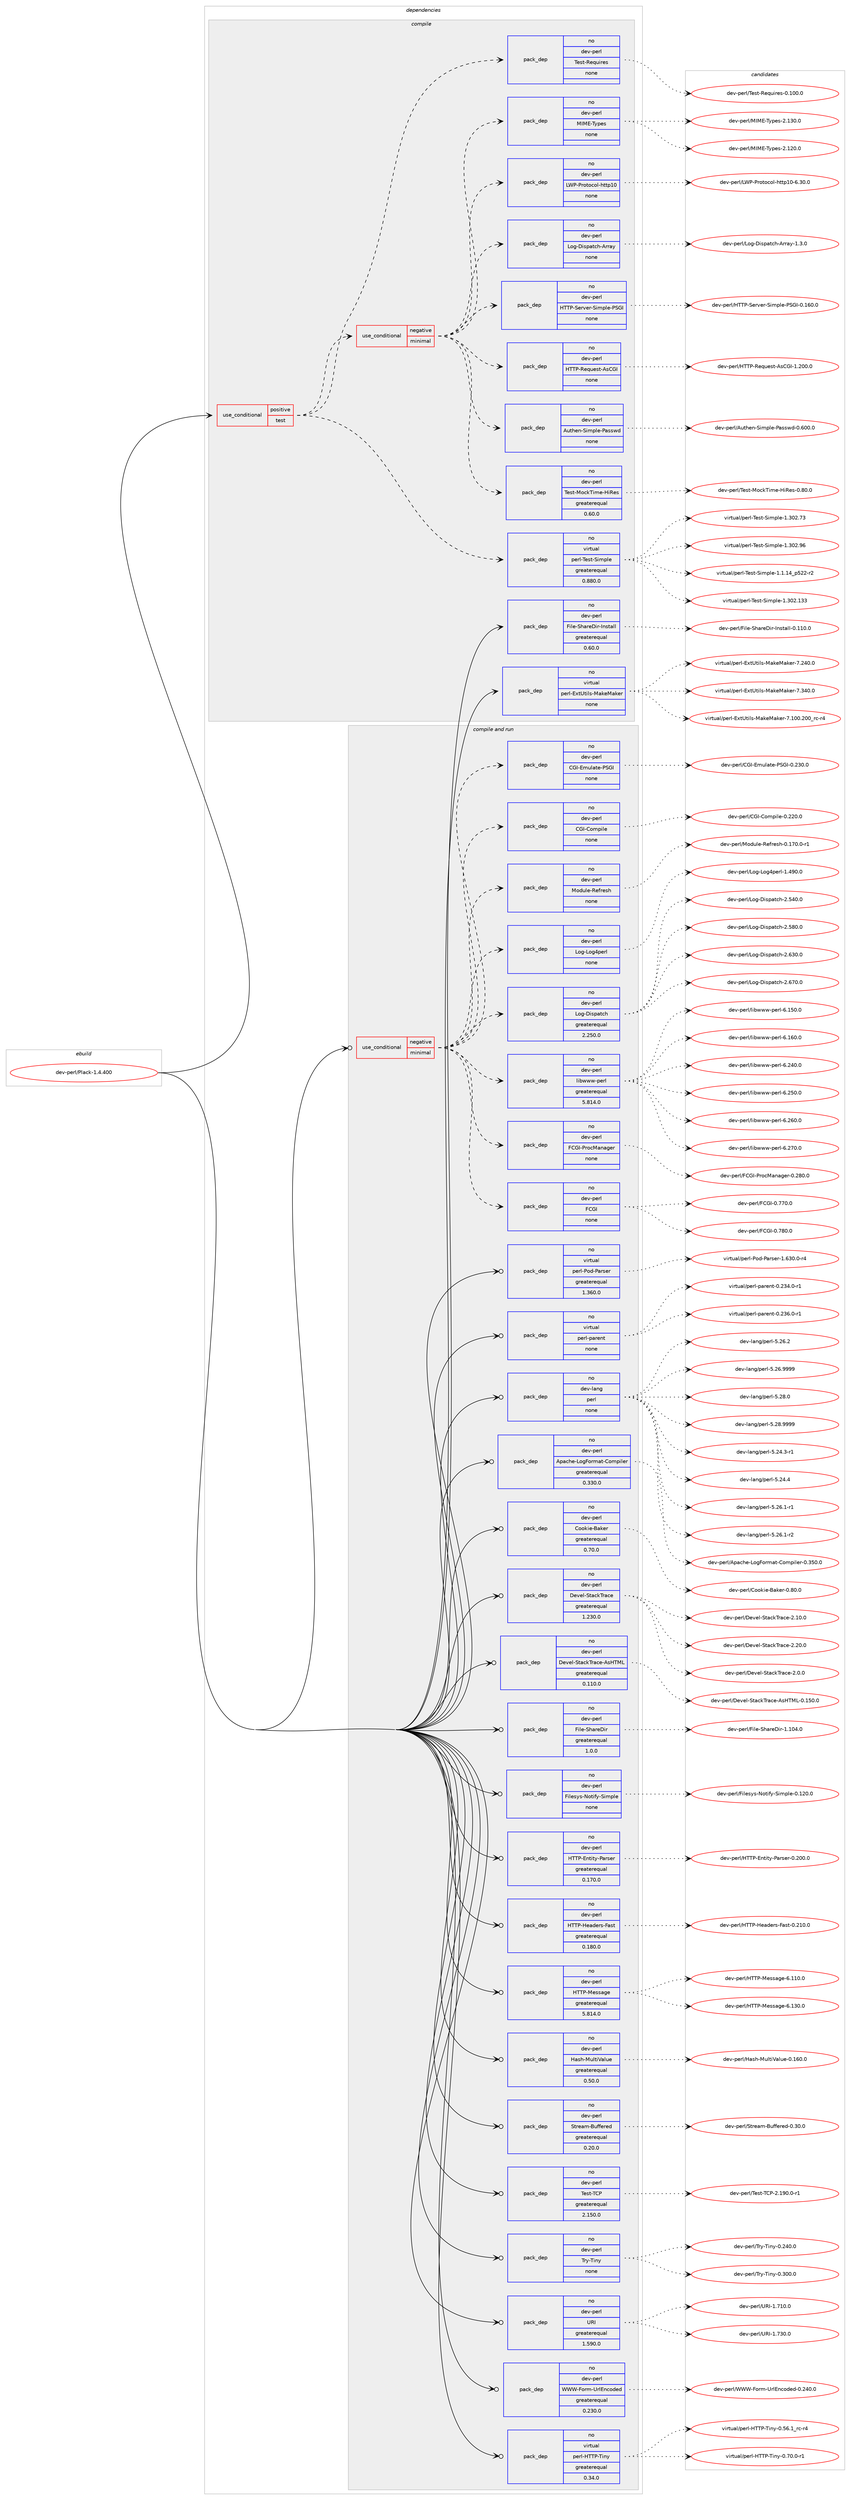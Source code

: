 digraph prolog {

# *************
# Graph options
# *************

newrank=true;
concentrate=true;
compound=true;
graph [rankdir=LR,fontname=Helvetica,fontsize=10,ranksep=1.5];#, ranksep=2.5, nodesep=0.2];
edge  [arrowhead=vee];
node  [fontname=Helvetica,fontsize=10];

# **********
# The ebuild
# **********

subgraph cluster_leftcol {
color=gray;
rank=same;
label=<<i>ebuild</i>>;
id [label="dev-perl/Plack-1.4.400", color=red, width=4, href="../dev-perl/Plack-1.4.400.svg"];
}

# ****************
# The dependencies
# ****************

subgraph cluster_midcol {
color=gray;
label=<<i>dependencies</i>>;
subgraph cluster_compile {
fillcolor="#eeeeee";
style=filled;
label=<<i>compile</i>>;
subgraph cond368731 {
dependency1387746 [label=<<TABLE BORDER="0" CELLBORDER="1" CELLSPACING="0" CELLPADDING="4"><TR><TD ROWSPAN="3" CELLPADDING="10">use_conditional</TD></TR><TR><TD>positive</TD></TR><TR><TD>test</TD></TR></TABLE>>, shape=none, color=red];
subgraph cond368732 {
dependency1387747 [label=<<TABLE BORDER="0" CELLBORDER="1" CELLSPACING="0" CELLPADDING="4"><TR><TD ROWSPAN="3" CELLPADDING="10">use_conditional</TD></TR><TR><TD>negative</TD></TR><TR><TD>minimal</TD></TR></TABLE>>, shape=none, color=red];
subgraph pack995951 {
dependency1387748 [label=<<TABLE BORDER="0" CELLBORDER="1" CELLSPACING="0" CELLPADDING="4" WIDTH="220"><TR><TD ROWSPAN="6" CELLPADDING="30">pack_dep</TD></TR><TR><TD WIDTH="110">no</TD></TR><TR><TD>dev-perl</TD></TR><TR><TD>Authen-Simple-Passwd</TD></TR><TR><TD>none</TD></TR><TR><TD></TD></TR></TABLE>>, shape=none, color=blue];
}
dependency1387747:e -> dependency1387748:w [weight=20,style="dashed",arrowhead="vee"];
subgraph pack995952 {
dependency1387749 [label=<<TABLE BORDER="0" CELLBORDER="1" CELLSPACING="0" CELLPADDING="4" WIDTH="220"><TR><TD ROWSPAN="6" CELLPADDING="30">pack_dep</TD></TR><TR><TD WIDTH="110">no</TD></TR><TR><TD>dev-perl</TD></TR><TR><TD>HTTP-Request-AsCGI</TD></TR><TR><TD>none</TD></TR><TR><TD></TD></TR></TABLE>>, shape=none, color=blue];
}
dependency1387747:e -> dependency1387749:w [weight=20,style="dashed",arrowhead="vee"];
subgraph pack995953 {
dependency1387750 [label=<<TABLE BORDER="0" CELLBORDER="1" CELLSPACING="0" CELLPADDING="4" WIDTH="220"><TR><TD ROWSPAN="6" CELLPADDING="30">pack_dep</TD></TR><TR><TD WIDTH="110">no</TD></TR><TR><TD>dev-perl</TD></TR><TR><TD>HTTP-Server-Simple-PSGI</TD></TR><TR><TD>none</TD></TR><TR><TD></TD></TR></TABLE>>, shape=none, color=blue];
}
dependency1387747:e -> dependency1387750:w [weight=20,style="dashed",arrowhead="vee"];
subgraph pack995954 {
dependency1387751 [label=<<TABLE BORDER="0" CELLBORDER="1" CELLSPACING="0" CELLPADDING="4" WIDTH="220"><TR><TD ROWSPAN="6" CELLPADDING="30">pack_dep</TD></TR><TR><TD WIDTH="110">no</TD></TR><TR><TD>dev-perl</TD></TR><TR><TD>Log-Dispatch-Array</TD></TR><TR><TD>none</TD></TR><TR><TD></TD></TR></TABLE>>, shape=none, color=blue];
}
dependency1387747:e -> dependency1387751:w [weight=20,style="dashed",arrowhead="vee"];
subgraph pack995955 {
dependency1387752 [label=<<TABLE BORDER="0" CELLBORDER="1" CELLSPACING="0" CELLPADDING="4" WIDTH="220"><TR><TD ROWSPAN="6" CELLPADDING="30">pack_dep</TD></TR><TR><TD WIDTH="110">no</TD></TR><TR><TD>dev-perl</TD></TR><TR><TD>LWP-Protocol-http10</TD></TR><TR><TD>none</TD></TR><TR><TD></TD></TR></TABLE>>, shape=none, color=blue];
}
dependency1387747:e -> dependency1387752:w [weight=20,style="dashed",arrowhead="vee"];
subgraph pack995956 {
dependency1387753 [label=<<TABLE BORDER="0" CELLBORDER="1" CELLSPACING="0" CELLPADDING="4" WIDTH="220"><TR><TD ROWSPAN="6" CELLPADDING="30">pack_dep</TD></TR><TR><TD WIDTH="110">no</TD></TR><TR><TD>dev-perl</TD></TR><TR><TD>MIME-Types</TD></TR><TR><TD>none</TD></TR><TR><TD></TD></TR></TABLE>>, shape=none, color=blue];
}
dependency1387747:e -> dependency1387753:w [weight=20,style="dashed",arrowhead="vee"];
subgraph pack995957 {
dependency1387754 [label=<<TABLE BORDER="0" CELLBORDER="1" CELLSPACING="0" CELLPADDING="4" WIDTH="220"><TR><TD ROWSPAN="6" CELLPADDING="30">pack_dep</TD></TR><TR><TD WIDTH="110">no</TD></TR><TR><TD>dev-perl</TD></TR><TR><TD>Test-MockTime-HiRes</TD></TR><TR><TD>greaterequal</TD></TR><TR><TD>0.60.0</TD></TR></TABLE>>, shape=none, color=blue];
}
dependency1387747:e -> dependency1387754:w [weight=20,style="dashed",arrowhead="vee"];
}
dependency1387746:e -> dependency1387747:w [weight=20,style="dashed",arrowhead="vee"];
subgraph pack995958 {
dependency1387755 [label=<<TABLE BORDER="0" CELLBORDER="1" CELLSPACING="0" CELLPADDING="4" WIDTH="220"><TR><TD ROWSPAN="6" CELLPADDING="30">pack_dep</TD></TR><TR><TD WIDTH="110">no</TD></TR><TR><TD>dev-perl</TD></TR><TR><TD>Test-Requires</TD></TR><TR><TD>none</TD></TR><TR><TD></TD></TR></TABLE>>, shape=none, color=blue];
}
dependency1387746:e -> dependency1387755:w [weight=20,style="dashed",arrowhead="vee"];
subgraph pack995959 {
dependency1387756 [label=<<TABLE BORDER="0" CELLBORDER="1" CELLSPACING="0" CELLPADDING="4" WIDTH="220"><TR><TD ROWSPAN="6" CELLPADDING="30">pack_dep</TD></TR><TR><TD WIDTH="110">no</TD></TR><TR><TD>virtual</TD></TR><TR><TD>perl-Test-Simple</TD></TR><TR><TD>greaterequal</TD></TR><TR><TD>0.880.0</TD></TR></TABLE>>, shape=none, color=blue];
}
dependency1387746:e -> dependency1387756:w [weight=20,style="dashed",arrowhead="vee"];
}
id:e -> dependency1387746:w [weight=20,style="solid",arrowhead="vee"];
subgraph pack995960 {
dependency1387757 [label=<<TABLE BORDER="0" CELLBORDER="1" CELLSPACING="0" CELLPADDING="4" WIDTH="220"><TR><TD ROWSPAN="6" CELLPADDING="30">pack_dep</TD></TR><TR><TD WIDTH="110">no</TD></TR><TR><TD>dev-perl</TD></TR><TR><TD>File-ShareDir-Install</TD></TR><TR><TD>greaterequal</TD></TR><TR><TD>0.60.0</TD></TR></TABLE>>, shape=none, color=blue];
}
id:e -> dependency1387757:w [weight=20,style="solid",arrowhead="vee"];
subgraph pack995961 {
dependency1387758 [label=<<TABLE BORDER="0" CELLBORDER="1" CELLSPACING="0" CELLPADDING="4" WIDTH="220"><TR><TD ROWSPAN="6" CELLPADDING="30">pack_dep</TD></TR><TR><TD WIDTH="110">no</TD></TR><TR><TD>virtual</TD></TR><TR><TD>perl-ExtUtils-MakeMaker</TD></TR><TR><TD>none</TD></TR><TR><TD></TD></TR></TABLE>>, shape=none, color=blue];
}
id:e -> dependency1387758:w [weight=20,style="solid",arrowhead="vee"];
}
subgraph cluster_compileandrun {
fillcolor="#eeeeee";
style=filled;
label=<<i>compile and run</i>>;
subgraph cond368733 {
dependency1387759 [label=<<TABLE BORDER="0" CELLBORDER="1" CELLSPACING="0" CELLPADDING="4"><TR><TD ROWSPAN="3" CELLPADDING="10">use_conditional</TD></TR><TR><TD>negative</TD></TR><TR><TD>minimal</TD></TR></TABLE>>, shape=none, color=red];
subgraph pack995962 {
dependency1387760 [label=<<TABLE BORDER="0" CELLBORDER="1" CELLSPACING="0" CELLPADDING="4" WIDTH="220"><TR><TD ROWSPAN="6" CELLPADDING="30">pack_dep</TD></TR><TR><TD WIDTH="110">no</TD></TR><TR><TD>dev-perl</TD></TR><TR><TD>CGI-Compile</TD></TR><TR><TD>none</TD></TR><TR><TD></TD></TR></TABLE>>, shape=none, color=blue];
}
dependency1387759:e -> dependency1387760:w [weight=20,style="dashed",arrowhead="vee"];
subgraph pack995963 {
dependency1387761 [label=<<TABLE BORDER="0" CELLBORDER="1" CELLSPACING="0" CELLPADDING="4" WIDTH="220"><TR><TD ROWSPAN="6" CELLPADDING="30">pack_dep</TD></TR><TR><TD WIDTH="110">no</TD></TR><TR><TD>dev-perl</TD></TR><TR><TD>CGI-Emulate-PSGI</TD></TR><TR><TD>none</TD></TR><TR><TD></TD></TR></TABLE>>, shape=none, color=blue];
}
dependency1387759:e -> dependency1387761:w [weight=20,style="dashed",arrowhead="vee"];
subgraph pack995964 {
dependency1387762 [label=<<TABLE BORDER="0" CELLBORDER="1" CELLSPACING="0" CELLPADDING="4" WIDTH="220"><TR><TD ROWSPAN="6" CELLPADDING="30">pack_dep</TD></TR><TR><TD WIDTH="110">no</TD></TR><TR><TD>dev-perl</TD></TR><TR><TD>FCGI</TD></TR><TR><TD>none</TD></TR><TR><TD></TD></TR></TABLE>>, shape=none, color=blue];
}
dependency1387759:e -> dependency1387762:w [weight=20,style="dashed",arrowhead="vee"];
subgraph pack995965 {
dependency1387763 [label=<<TABLE BORDER="0" CELLBORDER="1" CELLSPACING="0" CELLPADDING="4" WIDTH="220"><TR><TD ROWSPAN="6" CELLPADDING="30">pack_dep</TD></TR><TR><TD WIDTH="110">no</TD></TR><TR><TD>dev-perl</TD></TR><TR><TD>FCGI-ProcManager</TD></TR><TR><TD>none</TD></TR><TR><TD></TD></TR></TABLE>>, shape=none, color=blue];
}
dependency1387759:e -> dependency1387763:w [weight=20,style="dashed",arrowhead="vee"];
subgraph pack995966 {
dependency1387764 [label=<<TABLE BORDER="0" CELLBORDER="1" CELLSPACING="0" CELLPADDING="4" WIDTH="220"><TR><TD ROWSPAN="6" CELLPADDING="30">pack_dep</TD></TR><TR><TD WIDTH="110">no</TD></TR><TR><TD>dev-perl</TD></TR><TR><TD>libwww-perl</TD></TR><TR><TD>greaterequal</TD></TR><TR><TD>5.814.0</TD></TR></TABLE>>, shape=none, color=blue];
}
dependency1387759:e -> dependency1387764:w [weight=20,style="dashed",arrowhead="vee"];
subgraph pack995967 {
dependency1387765 [label=<<TABLE BORDER="0" CELLBORDER="1" CELLSPACING="0" CELLPADDING="4" WIDTH="220"><TR><TD ROWSPAN="6" CELLPADDING="30">pack_dep</TD></TR><TR><TD WIDTH="110">no</TD></TR><TR><TD>dev-perl</TD></TR><TR><TD>Log-Dispatch</TD></TR><TR><TD>greaterequal</TD></TR><TR><TD>2.250.0</TD></TR></TABLE>>, shape=none, color=blue];
}
dependency1387759:e -> dependency1387765:w [weight=20,style="dashed",arrowhead="vee"];
subgraph pack995968 {
dependency1387766 [label=<<TABLE BORDER="0" CELLBORDER="1" CELLSPACING="0" CELLPADDING="4" WIDTH="220"><TR><TD ROWSPAN="6" CELLPADDING="30">pack_dep</TD></TR><TR><TD WIDTH="110">no</TD></TR><TR><TD>dev-perl</TD></TR><TR><TD>Log-Log4perl</TD></TR><TR><TD>none</TD></TR><TR><TD></TD></TR></TABLE>>, shape=none, color=blue];
}
dependency1387759:e -> dependency1387766:w [weight=20,style="dashed",arrowhead="vee"];
subgraph pack995969 {
dependency1387767 [label=<<TABLE BORDER="0" CELLBORDER="1" CELLSPACING="0" CELLPADDING="4" WIDTH="220"><TR><TD ROWSPAN="6" CELLPADDING="30">pack_dep</TD></TR><TR><TD WIDTH="110">no</TD></TR><TR><TD>dev-perl</TD></TR><TR><TD>Module-Refresh</TD></TR><TR><TD>none</TD></TR><TR><TD></TD></TR></TABLE>>, shape=none, color=blue];
}
dependency1387759:e -> dependency1387767:w [weight=20,style="dashed",arrowhead="vee"];
}
id:e -> dependency1387759:w [weight=20,style="solid",arrowhead="odotvee"];
subgraph pack995970 {
dependency1387768 [label=<<TABLE BORDER="0" CELLBORDER="1" CELLSPACING="0" CELLPADDING="4" WIDTH="220"><TR><TD ROWSPAN="6" CELLPADDING="30">pack_dep</TD></TR><TR><TD WIDTH="110">no</TD></TR><TR><TD>dev-lang</TD></TR><TR><TD>perl</TD></TR><TR><TD>none</TD></TR><TR><TD></TD></TR></TABLE>>, shape=none, color=blue];
}
id:e -> dependency1387768:w [weight=20,style="solid",arrowhead="odotvee"];
subgraph pack995971 {
dependency1387769 [label=<<TABLE BORDER="0" CELLBORDER="1" CELLSPACING="0" CELLPADDING="4" WIDTH="220"><TR><TD ROWSPAN="6" CELLPADDING="30">pack_dep</TD></TR><TR><TD WIDTH="110">no</TD></TR><TR><TD>dev-perl</TD></TR><TR><TD>Apache-LogFormat-Compiler</TD></TR><TR><TD>greaterequal</TD></TR><TR><TD>0.330.0</TD></TR></TABLE>>, shape=none, color=blue];
}
id:e -> dependency1387769:w [weight=20,style="solid",arrowhead="odotvee"];
subgraph pack995972 {
dependency1387770 [label=<<TABLE BORDER="0" CELLBORDER="1" CELLSPACING="0" CELLPADDING="4" WIDTH="220"><TR><TD ROWSPAN="6" CELLPADDING="30">pack_dep</TD></TR><TR><TD WIDTH="110">no</TD></TR><TR><TD>dev-perl</TD></TR><TR><TD>Cookie-Baker</TD></TR><TR><TD>greaterequal</TD></TR><TR><TD>0.70.0</TD></TR></TABLE>>, shape=none, color=blue];
}
id:e -> dependency1387770:w [weight=20,style="solid",arrowhead="odotvee"];
subgraph pack995973 {
dependency1387771 [label=<<TABLE BORDER="0" CELLBORDER="1" CELLSPACING="0" CELLPADDING="4" WIDTH="220"><TR><TD ROWSPAN="6" CELLPADDING="30">pack_dep</TD></TR><TR><TD WIDTH="110">no</TD></TR><TR><TD>dev-perl</TD></TR><TR><TD>Devel-StackTrace</TD></TR><TR><TD>greaterequal</TD></TR><TR><TD>1.230.0</TD></TR></TABLE>>, shape=none, color=blue];
}
id:e -> dependency1387771:w [weight=20,style="solid",arrowhead="odotvee"];
subgraph pack995974 {
dependency1387772 [label=<<TABLE BORDER="0" CELLBORDER="1" CELLSPACING="0" CELLPADDING="4" WIDTH="220"><TR><TD ROWSPAN="6" CELLPADDING="30">pack_dep</TD></TR><TR><TD WIDTH="110">no</TD></TR><TR><TD>dev-perl</TD></TR><TR><TD>Devel-StackTrace-AsHTML</TD></TR><TR><TD>greaterequal</TD></TR><TR><TD>0.110.0</TD></TR></TABLE>>, shape=none, color=blue];
}
id:e -> dependency1387772:w [weight=20,style="solid",arrowhead="odotvee"];
subgraph pack995975 {
dependency1387773 [label=<<TABLE BORDER="0" CELLBORDER="1" CELLSPACING="0" CELLPADDING="4" WIDTH="220"><TR><TD ROWSPAN="6" CELLPADDING="30">pack_dep</TD></TR><TR><TD WIDTH="110">no</TD></TR><TR><TD>dev-perl</TD></TR><TR><TD>File-ShareDir</TD></TR><TR><TD>greaterequal</TD></TR><TR><TD>1.0.0</TD></TR></TABLE>>, shape=none, color=blue];
}
id:e -> dependency1387773:w [weight=20,style="solid",arrowhead="odotvee"];
subgraph pack995976 {
dependency1387774 [label=<<TABLE BORDER="0" CELLBORDER="1" CELLSPACING="0" CELLPADDING="4" WIDTH="220"><TR><TD ROWSPAN="6" CELLPADDING="30">pack_dep</TD></TR><TR><TD WIDTH="110">no</TD></TR><TR><TD>dev-perl</TD></TR><TR><TD>Filesys-Notify-Simple</TD></TR><TR><TD>none</TD></TR><TR><TD></TD></TR></TABLE>>, shape=none, color=blue];
}
id:e -> dependency1387774:w [weight=20,style="solid",arrowhead="odotvee"];
subgraph pack995977 {
dependency1387775 [label=<<TABLE BORDER="0" CELLBORDER="1" CELLSPACING="0" CELLPADDING="4" WIDTH="220"><TR><TD ROWSPAN="6" CELLPADDING="30">pack_dep</TD></TR><TR><TD WIDTH="110">no</TD></TR><TR><TD>dev-perl</TD></TR><TR><TD>HTTP-Entity-Parser</TD></TR><TR><TD>greaterequal</TD></TR><TR><TD>0.170.0</TD></TR></TABLE>>, shape=none, color=blue];
}
id:e -> dependency1387775:w [weight=20,style="solid",arrowhead="odotvee"];
subgraph pack995978 {
dependency1387776 [label=<<TABLE BORDER="0" CELLBORDER="1" CELLSPACING="0" CELLPADDING="4" WIDTH="220"><TR><TD ROWSPAN="6" CELLPADDING="30">pack_dep</TD></TR><TR><TD WIDTH="110">no</TD></TR><TR><TD>dev-perl</TD></TR><TR><TD>HTTP-Headers-Fast</TD></TR><TR><TD>greaterequal</TD></TR><TR><TD>0.180.0</TD></TR></TABLE>>, shape=none, color=blue];
}
id:e -> dependency1387776:w [weight=20,style="solid",arrowhead="odotvee"];
subgraph pack995979 {
dependency1387777 [label=<<TABLE BORDER="0" CELLBORDER="1" CELLSPACING="0" CELLPADDING="4" WIDTH="220"><TR><TD ROWSPAN="6" CELLPADDING="30">pack_dep</TD></TR><TR><TD WIDTH="110">no</TD></TR><TR><TD>dev-perl</TD></TR><TR><TD>HTTP-Message</TD></TR><TR><TD>greaterequal</TD></TR><TR><TD>5.814.0</TD></TR></TABLE>>, shape=none, color=blue];
}
id:e -> dependency1387777:w [weight=20,style="solid",arrowhead="odotvee"];
subgraph pack995980 {
dependency1387778 [label=<<TABLE BORDER="0" CELLBORDER="1" CELLSPACING="0" CELLPADDING="4" WIDTH="220"><TR><TD ROWSPAN="6" CELLPADDING="30">pack_dep</TD></TR><TR><TD WIDTH="110">no</TD></TR><TR><TD>dev-perl</TD></TR><TR><TD>Hash-MultiValue</TD></TR><TR><TD>greaterequal</TD></TR><TR><TD>0.50.0</TD></TR></TABLE>>, shape=none, color=blue];
}
id:e -> dependency1387778:w [weight=20,style="solid",arrowhead="odotvee"];
subgraph pack995981 {
dependency1387779 [label=<<TABLE BORDER="0" CELLBORDER="1" CELLSPACING="0" CELLPADDING="4" WIDTH="220"><TR><TD ROWSPAN="6" CELLPADDING="30">pack_dep</TD></TR><TR><TD WIDTH="110">no</TD></TR><TR><TD>dev-perl</TD></TR><TR><TD>Stream-Buffered</TD></TR><TR><TD>greaterequal</TD></TR><TR><TD>0.20.0</TD></TR></TABLE>>, shape=none, color=blue];
}
id:e -> dependency1387779:w [weight=20,style="solid",arrowhead="odotvee"];
subgraph pack995982 {
dependency1387780 [label=<<TABLE BORDER="0" CELLBORDER="1" CELLSPACING="0" CELLPADDING="4" WIDTH="220"><TR><TD ROWSPAN="6" CELLPADDING="30">pack_dep</TD></TR><TR><TD WIDTH="110">no</TD></TR><TR><TD>dev-perl</TD></TR><TR><TD>Test-TCP</TD></TR><TR><TD>greaterequal</TD></TR><TR><TD>2.150.0</TD></TR></TABLE>>, shape=none, color=blue];
}
id:e -> dependency1387780:w [weight=20,style="solid",arrowhead="odotvee"];
subgraph pack995983 {
dependency1387781 [label=<<TABLE BORDER="0" CELLBORDER="1" CELLSPACING="0" CELLPADDING="4" WIDTH="220"><TR><TD ROWSPAN="6" CELLPADDING="30">pack_dep</TD></TR><TR><TD WIDTH="110">no</TD></TR><TR><TD>dev-perl</TD></TR><TR><TD>Try-Tiny</TD></TR><TR><TD>none</TD></TR><TR><TD></TD></TR></TABLE>>, shape=none, color=blue];
}
id:e -> dependency1387781:w [weight=20,style="solid",arrowhead="odotvee"];
subgraph pack995984 {
dependency1387782 [label=<<TABLE BORDER="0" CELLBORDER="1" CELLSPACING="0" CELLPADDING="4" WIDTH="220"><TR><TD ROWSPAN="6" CELLPADDING="30">pack_dep</TD></TR><TR><TD WIDTH="110">no</TD></TR><TR><TD>dev-perl</TD></TR><TR><TD>URI</TD></TR><TR><TD>greaterequal</TD></TR><TR><TD>1.590.0</TD></TR></TABLE>>, shape=none, color=blue];
}
id:e -> dependency1387782:w [weight=20,style="solid",arrowhead="odotvee"];
subgraph pack995985 {
dependency1387783 [label=<<TABLE BORDER="0" CELLBORDER="1" CELLSPACING="0" CELLPADDING="4" WIDTH="220"><TR><TD ROWSPAN="6" CELLPADDING="30">pack_dep</TD></TR><TR><TD WIDTH="110">no</TD></TR><TR><TD>dev-perl</TD></TR><TR><TD>WWW-Form-UrlEncoded</TD></TR><TR><TD>greaterequal</TD></TR><TR><TD>0.230.0</TD></TR></TABLE>>, shape=none, color=blue];
}
id:e -> dependency1387783:w [weight=20,style="solid",arrowhead="odotvee"];
subgraph pack995986 {
dependency1387784 [label=<<TABLE BORDER="0" CELLBORDER="1" CELLSPACING="0" CELLPADDING="4" WIDTH="220"><TR><TD ROWSPAN="6" CELLPADDING="30">pack_dep</TD></TR><TR><TD WIDTH="110">no</TD></TR><TR><TD>virtual</TD></TR><TR><TD>perl-HTTP-Tiny</TD></TR><TR><TD>greaterequal</TD></TR><TR><TD>0.34.0</TD></TR></TABLE>>, shape=none, color=blue];
}
id:e -> dependency1387784:w [weight=20,style="solid",arrowhead="odotvee"];
subgraph pack995987 {
dependency1387785 [label=<<TABLE BORDER="0" CELLBORDER="1" CELLSPACING="0" CELLPADDING="4" WIDTH="220"><TR><TD ROWSPAN="6" CELLPADDING="30">pack_dep</TD></TR><TR><TD WIDTH="110">no</TD></TR><TR><TD>virtual</TD></TR><TR><TD>perl-Pod-Parser</TD></TR><TR><TD>greaterequal</TD></TR><TR><TD>1.360.0</TD></TR></TABLE>>, shape=none, color=blue];
}
id:e -> dependency1387785:w [weight=20,style="solid",arrowhead="odotvee"];
subgraph pack995988 {
dependency1387786 [label=<<TABLE BORDER="0" CELLBORDER="1" CELLSPACING="0" CELLPADDING="4" WIDTH="220"><TR><TD ROWSPAN="6" CELLPADDING="30">pack_dep</TD></TR><TR><TD WIDTH="110">no</TD></TR><TR><TD>virtual</TD></TR><TR><TD>perl-parent</TD></TR><TR><TD>none</TD></TR><TR><TD></TD></TR></TABLE>>, shape=none, color=blue];
}
id:e -> dependency1387786:w [weight=20,style="solid",arrowhead="odotvee"];
}
subgraph cluster_run {
fillcolor="#eeeeee";
style=filled;
label=<<i>run</i>>;
}
}

# **************
# The candidates
# **************

subgraph cluster_choices {
rank=same;
color=gray;
label=<<i>candidates</i>>;

subgraph choice995951 {
color=black;
nodesep=1;
choice10010111845112101114108476511711610410111045831051091121081014580971151151191004548465448484648 [label="dev-perl/Authen-Simple-Passwd-0.600.0", color=red, width=4,href="../dev-perl/Authen-Simple-Passwd-0.600.0.svg"];
dependency1387748:e -> choice10010111845112101114108476511711610410111045831051091121081014580971151151191004548465448484648:w [style=dotted,weight="100"];
}
subgraph choice995952 {
color=black;
nodesep=1;
choice100101118451121011141084772848480458210111311710111511645651156771734549465048484648 [label="dev-perl/HTTP-Request-AsCGI-1.200.0", color=red, width=4,href="../dev-perl/HTTP-Request-AsCGI-1.200.0.svg"];
dependency1387749:e -> choice100101118451121011141084772848480458210111311710111511645651156771734549465048484648:w [style=dotted,weight="100"];
}
subgraph choice995953 {
color=black;
nodesep=1;
choice1001011184511210111410847728484804583101114118101114458310510911210810145808371734548464954484648 [label="dev-perl/HTTP-Server-Simple-PSGI-0.160.0", color=red, width=4,href="../dev-perl/HTTP-Server-Simple-PSGI-0.160.0.svg"];
dependency1387750:e -> choice1001011184511210111410847728484804583101114118101114458310510911210810145808371734548464954484648:w [style=dotted,weight="100"];
}
subgraph choice995954 {
color=black;
nodesep=1;
choice10010111845112101114108477611110345681051151129711699104456511411497121454946514648 [label="dev-perl/Log-Dispatch-Array-1.3.0", color=red, width=4,href="../dev-perl/Log-Dispatch-Array-1.3.0.svg"];
dependency1387751:e -> choice10010111845112101114108477611110345681051151129711699104456511411497121454946514648:w [style=dotted,weight="100"];
}
subgraph choice995955 {
color=black;
nodesep=1;
choice100101118451121011141084776878045801141111161119911110845104116116112494845544651484648 [label="dev-perl/LWP-Protocol-http10-6.30.0", color=red, width=4,href="../dev-perl/LWP-Protocol-http10-6.30.0.svg"];
dependency1387752:e -> choice100101118451121011141084776878045801141111161119911110845104116116112494845544651484648:w [style=dotted,weight="100"];
}
subgraph choice995956 {
color=black;
nodesep=1;
choice10010111845112101114108477773776945841211121011154550464950484648 [label="dev-perl/MIME-Types-2.120.0", color=red, width=4,href="../dev-perl/MIME-Types-2.120.0.svg"];
choice10010111845112101114108477773776945841211121011154550464951484648 [label="dev-perl/MIME-Types-2.130.0", color=red, width=4,href="../dev-perl/MIME-Types-2.130.0.svg"];
dependency1387753:e -> choice10010111845112101114108477773776945841211121011154550464950484648:w [style=dotted,weight="100"];
dependency1387753:e -> choice10010111845112101114108477773776945841211121011154550464951484648:w [style=dotted,weight="100"];
}
subgraph choice995957 {
color=black;
nodesep=1;
choice1001011184511210111410847841011151164577111991078410510910145721058210111545484656484648 [label="dev-perl/Test-MockTime-HiRes-0.80.0", color=red, width=4,href="../dev-perl/Test-MockTime-HiRes-0.80.0.svg"];
dependency1387754:e -> choice1001011184511210111410847841011151164577111991078410510910145721058210111545484656484648:w [style=dotted,weight="100"];
}
subgraph choice995958 {
color=black;
nodesep=1;
choice10010111845112101114108478410111511645821011131171051141011154548464948484648 [label="dev-perl/Test-Requires-0.100.0", color=red, width=4,href="../dev-perl/Test-Requires-0.100.0.svg"];
dependency1387755:e -> choice10010111845112101114108478410111511645821011131171051141011154548464948484648:w [style=dotted,weight="100"];
}
subgraph choice995959 {
color=black;
nodesep=1;
choice11810511411611797108471121011141084584101115116458310510911210810145494649464952951125350504511450 [label="virtual/perl-Test-Simple-1.1.14_p522-r2", color=red, width=4,href="../virtual/perl-Test-Simple-1.1.14_p522-r2.svg"];
choice11810511411611797108471121011141084584101115116458310510911210810145494651485046495151 [label="virtual/perl-Test-Simple-1.302.133", color=red, width=4,href="../virtual/perl-Test-Simple-1.302.133.svg"];
choice118105114116117971084711210111410845841011151164583105109112108101454946514850465551 [label="virtual/perl-Test-Simple-1.302.73", color=red, width=4,href="../virtual/perl-Test-Simple-1.302.73.svg"];
choice118105114116117971084711210111410845841011151164583105109112108101454946514850465754 [label="virtual/perl-Test-Simple-1.302.96", color=red, width=4,href="../virtual/perl-Test-Simple-1.302.96.svg"];
dependency1387756:e -> choice11810511411611797108471121011141084584101115116458310510911210810145494649464952951125350504511450:w [style=dotted,weight="100"];
dependency1387756:e -> choice11810511411611797108471121011141084584101115116458310510911210810145494651485046495151:w [style=dotted,weight="100"];
dependency1387756:e -> choice118105114116117971084711210111410845841011151164583105109112108101454946514850465551:w [style=dotted,weight="100"];
dependency1387756:e -> choice118105114116117971084711210111410845841011151164583105109112108101454946514850465754:w [style=dotted,weight="100"];
}
subgraph choice995960 {
color=black;
nodesep=1;
choice100101118451121011141084770105108101458310497114101681051144573110115116971081084548464949484648 [label="dev-perl/File-ShareDir-Install-0.110.0", color=red, width=4,href="../dev-perl/File-ShareDir-Install-0.110.0.svg"];
dependency1387757:e -> choice100101118451121011141084770105108101458310497114101681051144573110115116971081084548464949484648:w [style=dotted,weight="100"];
}
subgraph choice995961 {
color=black;
nodesep=1;
choice118105114116117971084711210111410845691201168511610510811545779710710177971071011144555464948484650484895114994511452 [label="virtual/perl-ExtUtils-MakeMaker-7.100.200_rc-r4", color=red, width=4,href="../virtual/perl-ExtUtils-MakeMaker-7.100.200_rc-r4.svg"];
choice118105114116117971084711210111410845691201168511610510811545779710710177971071011144555465052484648 [label="virtual/perl-ExtUtils-MakeMaker-7.240.0", color=red, width=4,href="../virtual/perl-ExtUtils-MakeMaker-7.240.0.svg"];
choice118105114116117971084711210111410845691201168511610510811545779710710177971071011144555465152484648 [label="virtual/perl-ExtUtils-MakeMaker-7.340.0", color=red, width=4,href="../virtual/perl-ExtUtils-MakeMaker-7.340.0.svg"];
dependency1387758:e -> choice118105114116117971084711210111410845691201168511610510811545779710710177971071011144555464948484650484895114994511452:w [style=dotted,weight="100"];
dependency1387758:e -> choice118105114116117971084711210111410845691201168511610510811545779710710177971071011144555465052484648:w [style=dotted,weight="100"];
dependency1387758:e -> choice118105114116117971084711210111410845691201168511610510811545779710710177971071011144555465152484648:w [style=dotted,weight="100"];
}
subgraph choice995962 {
color=black;
nodesep=1;
choice100101118451121011141084767717345671111091121051081014548465050484648 [label="dev-perl/CGI-Compile-0.220.0", color=red, width=4,href="../dev-perl/CGI-Compile-0.220.0.svg"];
dependency1387760:e -> choice100101118451121011141084767717345671111091121051081014548465050484648:w [style=dotted,weight="100"];
}
subgraph choice995963 {
color=black;
nodesep=1;
choice100101118451121011141084767717345691091171089711610145808371734548465051484648 [label="dev-perl/CGI-Emulate-PSGI-0.230.0", color=red, width=4,href="../dev-perl/CGI-Emulate-PSGI-0.230.0.svg"];
dependency1387761:e -> choice100101118451121011141084767717345691091171089711610145808371734548465051484648:w [style=dotted,weight="100"];
}
subgraph choice995964 {
color=black;
nodesep=1;
choice1001011184511210111410847706771734548465555484648 [label="dev-perl/FCGI-0.770.0", color=red, width=4,href="../dev-perl/FCGI-0.770.0.svg"];
choice1001011184511210111410847706771734548465556484648 [label="dev-perl/FCGI-0.780.0", color=red, width=4,href="../dev-perl/FCGI-0.780.0.svg"];
dependency1387762:e -> choice1001011184511210111410847706771734548465555484648:w [style=dotted,weight="100"];
dependency1387762:e -> choice1001011184511210111410847706771734548465556484648:w [style=dotted,weight="100"];
}
subgraph choice995965 {
color=black;
nodesep=1;
choice1001011184511210111410847706771734580114111997797110971031011144548465056484648 [label="dev-perl/FCGI-ProcManager-0.280.0", color=red, width=4,href="../dev-perl/FCGI-ProcManager-0.280.0.svg"];
dependency1387763:e -> choice1001011184511210111410847706771734580114111997797110971031011144548465056484648:w [style=dotted,weight="100"];
}
subgraph choice995966 {
color=black;
nodesep=1;
choice100101118451121011141084710810598119119119451121011141084554464953484648 [label="dev-perl/libwww-perl-6.150.0", color=red, width=4,href="../dev-perl/libwww-perl-6.150.0.svg"];
choice100101118451121011141084710810598119119119451121011141084554464954484648 [label="dev-perl/libwww-perl-6.160.0", color=red, width=4,href="../dev-perl/libwww-perl-6.160.0.svg"];
choice100101118451121011141084710810598119119119451121011141084554465052484648 [label="dev-perl/libwww-perl-6.240.0", color=red, width=4,href="../dev-perl/libwww-perl-6.240.0.svg"];
choice100101118451121011141084710810598119119119451121011141084554465053484648 [label="dev-perl/libwww-perl-6.250.0", color=red, width=4,href="../dev-perl/libwww-perl-6.250.0.svg"];
choice100101118451121011141084710810598119119119451121011141084554465054484648 [label="dev-perl/libwww-perl-6.260.0", color=red, width=4,href="../dev-perl/libwww-perl-6.260.0.svg"];
choice100101118451121011141084710810598119119119451121011141084554465055484648 [label="dev-perl/libwww-perl-6.270.0", color=red, width=4,href="../dev-perl/libwww-perl-6.270.0.svg"];
dependency1387764:e -> choice100101118451121011141084710810598119119119451121011141084554464953484648:w [style=dotted,weight="100"];
dependency1387764:e -> choice100101118451121011141084710810598119119119451121011141084554464954484648:w [style=dotted,weight="100"];
dependency1387764:e -> choice100101118451121011141084710810598119119119451121011141084554465052484648:w [style=dotted,weight="100"];
dependency1387764:e -> choice100101118451121011141084710810598119119119451121011141084554465053484648:w [style=dotted,weight="100"];
dependency1387764:e -> choice100101118451121011141084710810598119119119451121011141084554465054484648:w [style=dotted,weight="100"];
dependency1387764:e -> choice100101118451121011141084710810598119119119451121011141084554465055484648:w [style=dotted,weight="100"];
}
subgraph choice995967 {
color=black;
nodesep=1;
choice100101118451121011141084776111103456810511511297116991044550465352484648 [label="dev-perl/Log-Dispatch-2.540.0", color=red, width=4,href="../dev-perl/Log-Dispatch-2.540.0.svg"];
choice100101118451121011141084776111103456810511511297116991044550465356484648 [label="dev-perl/Log-Dispatch-2.580.0", color=red, width=4,href="../dev-perl/Log-Dispatch-2.580.0.svg"];
choice100101118451121011141084776111103456810511511297116991044550465451484648 [label="dev-perl/Log-Dispatch-2.630.0", color=red, width=4,href="../dev-perl/Log-Dispatch-2.630.0.svg"];
choice100101118451121011141084776111103456810511511297116991044550465455484648 [label="dev-perl/Log-Dispatch-2.670.0", color=red, width=4,href="../dev-perl/Log-Dispatch-2.670.0.svg"];
dependency1387765:e -> choice100101118451121011141084776111103456810511511297116991044550465352484648:w [style=dotted,weight="100"];
dependency1387765:e -> choice100101118451121011141084776111103456810511511297116991044550465356484648:w [style=dotted,weight="100"];
dependency1387765:e -> choice100101118451121011141084776111103456810511511297116991044550465451484648:w [style=dotted,weight="100"];
dependency1387765:e -> choice100101118451121011141084776111103456810511511297116991044550465455484648:w [style=dotted,weight="100"];
}
subgraph choice995968 {
color=black;
nodesep=1;
choice1001011184511210111410847761111034576111103521121011141084549465257484648 [label="dev-perl/Log-Log4perl-1.490.0", color=red, width=4,href="../dev-perl/Log-Log4perl-1.490.0.svg"];
dependency1387766:e -> choice1001011184511210111410847761111034576111103521121011141084549465257484648:w [style=dotted,weight="100"];
}
subgraph choice995969 {
color=black;
nodesep=1;
choice100101118451121011141084777111100117108101458210110211410111510445484649554846484511449 [label="dev-perl/Module-Refresh-0.170.0-r1", color=red, width=4,href="../dev-perl/Module-Refresh-0.170.0-r1.svg"];
dependency1387767:e -> choice100101118451121011141084777111100117108101458210110211410111510445484649554846484511449:w [style=dotted,weight="100"];
}
subgraph choice995970 {
color=black;
nodesep=1;
choice100101118451089711010347112101114108455346505246514511449 [label="dev-lang/perl-5.24.3-r1", color=red, width=4,href="../dev-lang/perl-5.24.3-r1.svg"];
choice10010111845108971101034711210111410845534650524652 [label="dev-lang/perl-5.24.4", color=red, width=4,href="../dev-lang/perl-5.24.4.svg"];
choice100101118451089711010347112101114108455346505446494511449 [label="dev-lang/perl-5.26.1-r1", color=red, width=4,href="../dev-lang/perl-5.26.1-r1.svg"];
choice100101118451089711010347112101114108455346505446494511450 [label="dev-lang/perl-5.26.1-r2", color=red, width=4,href="../dev-lang/perl-5.26.1-r2.svg"];
choice10010111845108971101034711210111410845534650544650 [label="dev-lang/perl-5.26.2", color=red, width=4,href="../dev-lang/perl-5.26.2.svg"];
choice10010111845108971101034711210111410845534650544657575757 [label="dev-lang/perl-5.26.9999", color=red, width=4,href="../dev-lang/perl-5.26.9999.svg"];
choice10010111845108971101034711210111410845534650564648 [label="dev-lang/perl-5.28.0", color=red, width=4,href="../dev-lang/perl-5.28.0.svg"];
choice10010111845108971101034711210111410845534650564657575757 [label="dev-lang/perl-5.28.9999", color=red, width=4,href="../dev-lang/perl-5.28.9999.svg"];
dependency1387768:e -> choice100101118451089711010347112101114108455346505246514511449:w [style=dotted,weight="100"];
dependency1387768:e -> choice10010111845108971101034711210111410845534650524652:w [style=dotted,weight="100"];
dependency1387768:e -> choice100101118451089711010347112101114108455346505446494511449:w [style=dotted,weight="100"];
dependency1387768:e -> choice100101118451089711010347112101114108455346505446494511450:w [style=dotted,weight="100"];
dependency1387768:e -> choice10010111845108971101034711210111410845534650544650:w [style=dotted,weight="100"];
dependency1387768:e -> choice10010111845108971101034711210111410845534650544657575757:w [style=dotted,weight="100"];
dependency1387768:e -> choice10010111845108971101034711210111410845534650564648:w [style=dotted,weight="100"];
dependency1387768:e -> choice10010111845108971101034711210111410845534650564657575757:w [style=dotted,weight="100"];
}
subgraph choice995971 {
color=black;
nodesep=1;
choice10010111845112101114108476511297991041014576111103701111141099711645671111091121051081011144548465153484648 [label="dev-perl/Apache-LogFormat-Compiler-0.350.0", color=red, width=4,href="../dev-perl/Apache-LogFormat-Compiler-0.350.0.svg"];
dependency1387769:e -> choice10010111845112101114108476511297991041014576111103701111141099711645671111091121051081011144548465153484648:w [style=dotted,weight="100"];
}
subgraph choice995972 {
color=black;
nodesep=1;
choice10010111845112101114108476711111110710510145669710710111445484656484648 [label="dev-perl/Cookie-Baker-0.80.0", color=red, width=4,href="../dev-perl/Cookie-Baker-0.80.0.svg"];
dependency1387770:e -> choice10010111845112101114108476711111110710510145669710710111445484656484648:w [style=dotted,weight="100"];
}
subgraph choice995973 {
color=black;
nodesep=1;
choice10010111845112101114108476810111810110845831169799107841149799101455046484648 [label="dev-perl/Devel-StackTrace-2.0.0", color=red, width=4,href="../dev-perl/Devel-StackTrace-2.0.0.svg"];
choice1001011184511210111410847681011181011084583116979910784114979910145504649484648 [label="dev-perl/Devel-StackTrace-2.10.0", color=red, width=4,href="../dev-perl/Devel-StackTrace-2.10.0.svg"];
choice1001011184511210111410847681011181011084583116979910784114979910145504650484648 [label="dev-perl/Devel-StackTrace-2.20.0", color=red, width=4,href="../dev-perl/Devel-StackTrace-2.20.0.svg"];
dependency1387771:e -> choice10010111845112101114108476810111810110845831169799107841149799101455046484648:w [style=dotted,weight="100"];
dependency1387771:e -> choice1001011184511210111410847681011181011084583116979910784114979910145504649484648:w [style=dotted,weight="100"];
dependency1387771:e -> choice1001011184511210111410847681011181011084583116979910784114979910145504650484648:w [style=dotted,weight="100"];
}
subgraph choice995974 {
color=black;
nodesep=1;
choice100101118451121011141084768101118101108458311697991078411497991014565115728477764548464953484648 [label="dev-perl/Devel-StackTrace-AsHTML-0.150.0", color=red, width=4,href="../dev-perl/Devel-StackTrace-AsHTML-0.150.0.svg"];
dependency1387772:e -> choice100101118451121011141084768101118101108458311697991078411497991014565115728477764548464953484648:w [style=dotted,weight="100"];
}
subgraph choice995975 {
color=black;
nodesep=1;
choice100101118451121011141084770105108101458310497114101681051144549464948524648 [label="dev-perl/File-ShareDir-1.104.0", color=red, width=4,href="../dev-perl/File-ShareDir-1.104.0.svg"];
dependency1387773:e -> choice100101118451121011141084770105108101458310497114101681051144549464948524648:w [style=dotted,weight="100"];
}
subgraph choice995976 {
color=black;
nodesep=1;
choice100101118451121011141084770105108101115121115457811111610510212145831051091121081014548464950484648 [label="dev-perl/Filesys-Notify-Simple-0.120.0", color=red, width=4,href="../dev-perl/Filesys-Notify-Simple-0.120.0.svg"];
dependency1387774:e -> choice100101118451121011141084770105108101115121115457811111610510212145831051091121081014548464950484648:w [style=dotted,weight="100"];
}
subgraph choice995977 {
color=black;
nodesep=1;
choice10010111845112101114108477284848045691101161051161214580971141151011144548465048484648 [label="dev-perl/HTTP-Entity-Parser-0.200.0", color=red, width=4,href="../dev-perl/HTTP-Entity-Parser-0.200.0.svg"];
dependency1387775:e -> choice10010111845112101114108477284848045691101161051161214580971141151011144548465048484648:w [style=dotted,weight="100"];
}
subgraph choice995978 {
color=black;
nodesep=1;
choice1001011184511210111410847728484804572101971001011141154570971151164548465049484648 [label="dev-perl/HTTP-Headers-Fast-0.210.0", color=red, width=4,href="../dev-perl/HTTP-Headers-Fast-0.210.0.svg"];
dependency1387776:e -> choice1001011184511210111410847728484804572101971001011141154570971151164548465049484648:w [style=dotted,weight="100"];
}
subgraph choice995979 {
color=black;
nodesep=1;
choice1001011184511210111410847728484804577101115115971031014554464949484648 [label="dev-perl/HTTP-Message-6.110.0", color=red, width=4,href="../dev-perl/HTTP-Message-6.110.0.svg"];
choice1001011184511210111410847728484804577101115115971031014554464951484648 [label="dev-perl/HTTP-Message-6.130.0", color=red, width=4,href="../dev-perl/HTTP-Message-6.130.0.svg"];
dependency1387777:e -> choice1001011184511210111410847728484804577101115115971031014554464949484648:w [style=dotted,weight="100"];
dependency1387777:e -> choice1001011184511210111410847728484804577101115115971031014554464951484648:w [style=dotted,weight="100"];
}
subgraph choice995980 {
color=black;
nodesep=1;
choice10010111845112101114108477297115104457711710811610586971081171014548464954484648 [label="dev-perl/Hash-MultiValue-0.160.0", color=red, width=4,href="../dev-perl/Hash-MultiValue-0.160.0.svg"];
dependency1387778:e -> choice10010111845112101114108477297115104457711710811610586971081171014548464954484648:w [style=dotted,weight="100"];
}
subgraph choice995981 {
color=black;
nodesep=1;
choice10010111845112101114108478311611410197109456611710210210111410110045484651484648 [label="dev-perl/Stream-Buffered-0.30.0", color=red, width=4,href="../dev-perl/Stream-Buffered-0.30.0.svg"];
dependency1387779:e -> choice10010111845112101114108478311611410197109456611710210210111410110045484651484648:w [style=dotted,weight="100"];
}
subgraph choice995982 {
color=black;
nodesep=1;
choice1001011184511210111410847841011151164584678045504649574846484511449 [label="dev-perl/Test-TCP-2.190.0-r1", color=red, width=4,href="../dev-perl/Test-TCP-2.190.0-r1.svg"];
dependency1387780:e -> choice1001011184511210111410847841011151164584678045504649574846484511449:w [style=dotted,weight="100"];
}
subgraph choice995983 {
color=black;
nodesep=1;
choice10010111845112101114108478411412145841051101214548465052484648 [label="dev-perl/Try-Tiny-0.240.0", color=red, width=4,href="../dev-perl/Try-Tiny-0.240.0.svg"];
choice10010111845112101114108478411412145841051101214548465148484648 [label="dev-perl/Try-Tiny-0.300.0", color=red, width=4,href="../dev-perl/Try-Tiny-0.300.0.svg"];
dependency1387781:e -> choice10010111845112101114108478411412145841051101214548465052484648:w [style=dotted,weight="100"];
dependency1387781:e -> choice10010111845112101114108478411412145841051101214548465148484648:w [style=dotted,weight="100"];
}
subgraph choice995984 {
color=black;
nodesep=1;
choice10010111845112101114108478582734549465549484648 [label="dev-perl/URI-1.710.0", color=red, width=4,href="../dev-perl/URI-1.710.0.svg"];
choice10010111845112101114108478582734549465551484648 [label="dev-perl/URI-1.730.0", color=red, width=4,href="../dev-perl/URI-1.730.0.svg"];
dependency1387782:e -> choice10010111845112101114108478582734549465549484648:w [style=dotted,weight="100"];
dependency1387782:e -> choice10010111845112101114108478582734549465551484648:w [style=dotted,weight="100"];
}
subgraph choice995985 {
color=black;
nodesep=1;
choice10010111845112101114108478787874570111114109458511410869110991111001011004548465052484648 [label="dev-perl/WWW-Form-UrlEncoded-0.240.0", color=red, width=4,href="../dev-perl/WWW-Form-UrlEncoded-0.240.0.svg"];
dependency1387783:e -> choice10010111845112101114108478787874570111114109458511410869110991111001011004548465052484648:w [style=dotted,weight="100"];
}
subgraph choice995986 {
color=black;
nodesep=1;
choice1181051141161179710847112101114108457284848045841051101214548465354464995114994511452 [label="virtual/perl-HTTP-Tiny-0.56.1_rc-r4", color=red, width=4,href="../virtual/perl-HTTP-Tiny-0.56.1_rc-r4.svg"];
choice118105114116117971084711210111410845728484804584105110121454846554846484511449 [label="virtual/perl-HTTP-Tiny-0.70.0-r1", color=red, width=4,href="../virtual/perl-HTTP-Tiny-0.70.0-r1.svg"];
dependency1387784:e -> choice1181051141161179710847112101114108457284848045841051101214548465354464995114994511452:w [style=dotted,weight="100"];
dependency1387784:e -> choice118105114116117971084711210111410845728484804584105110121454846554846484511449:w [style=dotted,weight="100"];
}
subgraph choice995987 {
color=black;
nodesep=1;
choice1181051141161179710847112101114108458011110045809711411510111445494654514846484511452 [label="virtual/perl-Pod-Parser-1.630.0-r4", color=red, width=4,href="../virtual/perl-Pod-Parser-1.630.0-r4.svg"];
dependency1387785:e -> choice1181051141161179710847112101114108458011110045809711411510111445494654514846484511452:w [style=dotted,weight="100"];
}
subgraph choice995988 {
color=black;
nodesep=1;
choice1181051141161179710847112101114108451129711410111011645484650515246484511449 [label="virtual/perl-parent-0.234.0-r1", color=red, width=4,href="../virtual/perl-parent-0.234.0-r1.svg"];
choice1181051141161179710847112101114108451129711410111011645484650515446484511449 [label="virtual/perl-parent-0.236.0-r1", color=red, width=4,href="../virtual/perl-parent-0.236.0-r1.svg"];
dependency1387786:e -> choice1181051141161179710847112101114108451129711410111011645484650515246484511449:w [style=dotted,weight="100"];
dependency1387786:e -> choice1181051141161179710847112101114108451129711410111011645484650515446484511449:w [style=dotted,weight="100"];
}
}

}
